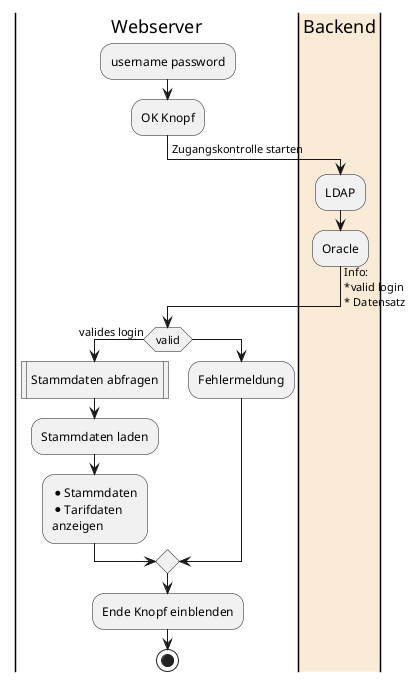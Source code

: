 @startuml
|Webserver|
:username password;
:OK Knopf;
-> Zugangskontrolle starten;
|#AntiqueWhite|Backend|
:LDAP;
:Oracle;
-> Info:
*valid login
* Datensatz;
|Webserver|
if (valid) then (valides login)
    :Stammdaten abfragen|
    :Stammdaten laden;
    :*Stammdaten 
    * Tarifdaten 
    anzeigen;
else
    |Webserver|
    :Fehlermeldung;
endif
    :Ende Knopf einblenden;
stop
@enduml